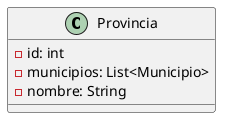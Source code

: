 @startuml
'https://plantuml.com/class-diagram

class Provincia {
  - id: int
  - municipios: List<Municipio>
  - nombre: String
}

@enduml